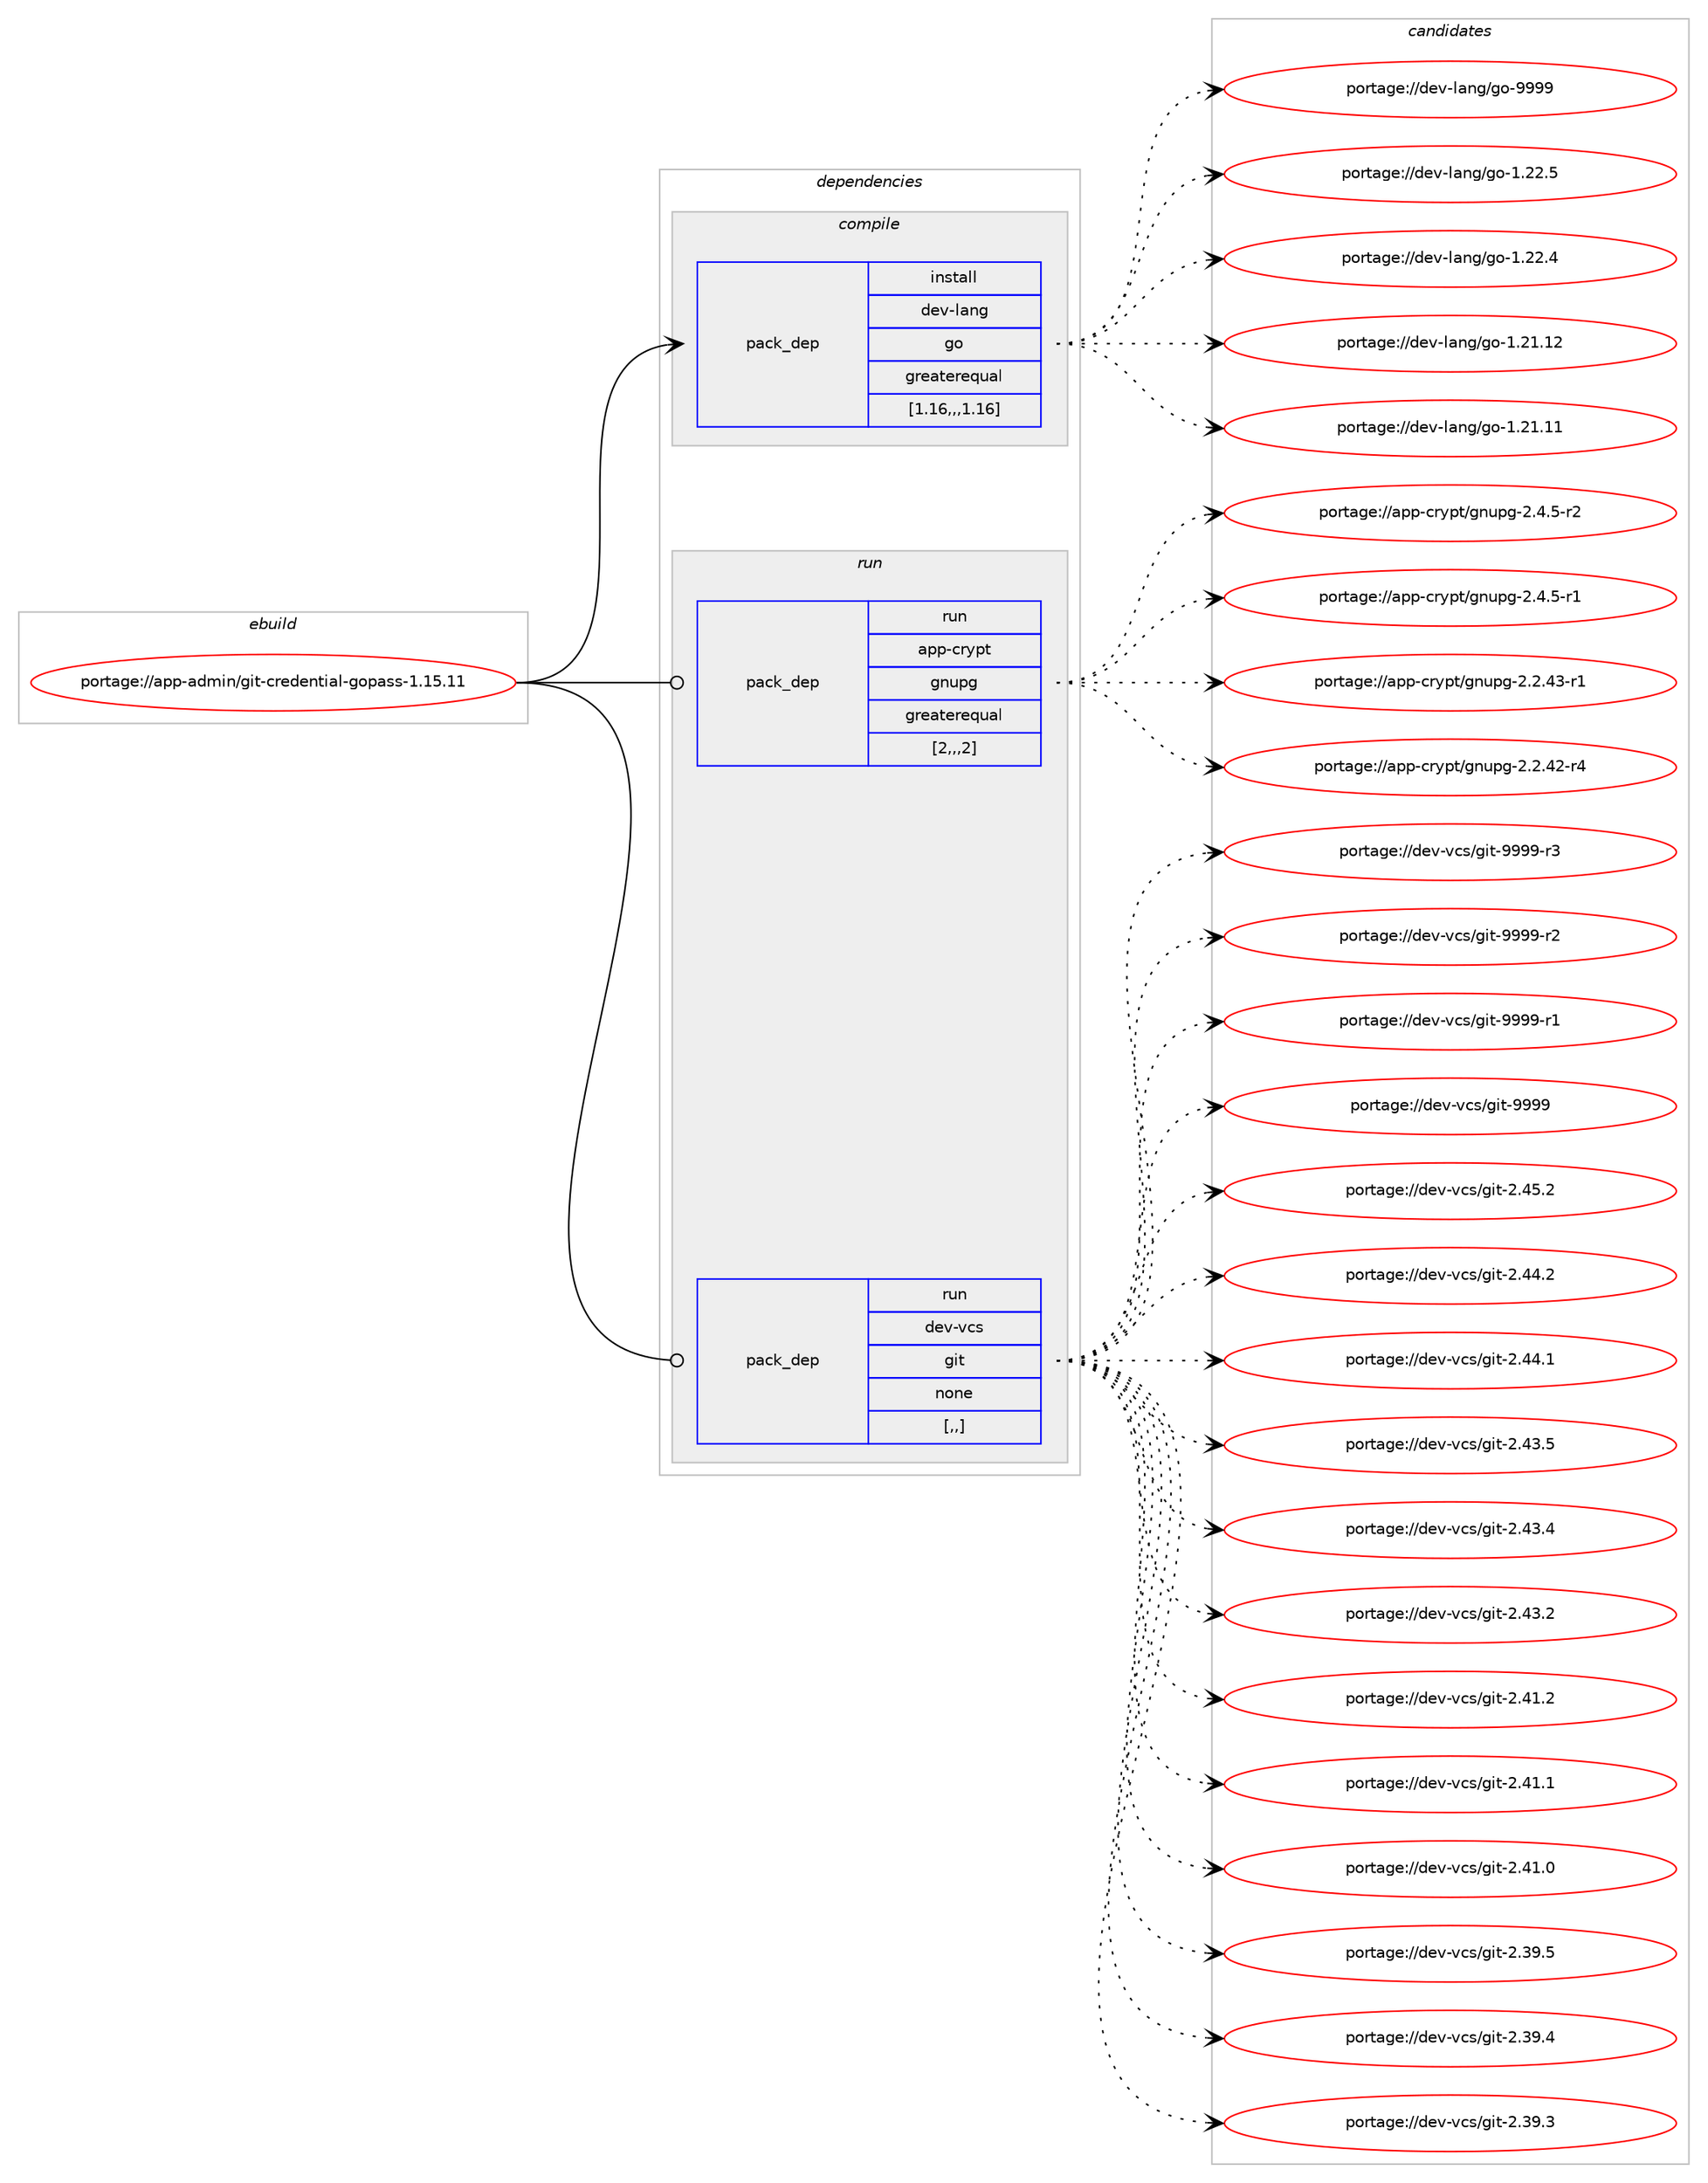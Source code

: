 digraph prolog {

# *************
# Graph options
# *************

newrank=true;
concentrate=true;
compound=true;
graph [rankdir=LR,fontname=Helvetica,fontsize=10,ranksep=1.5];#, ranksep=2.5, nodesep=0.2];
edge  [arrowhead=vee];
node  [fontname=Helvetica,fontsize=10];

# **********
# The ebuild
# **********

subgraph cluster_leftcol {
color=gray;
label=<<i>ebuild</i>>;
id [label="portage://app-admin/git-credential-gopass-1.15.11", color=red, width=4, href="../app-admin/git-credential-gopass-1.15.11.svg"];
}

# ****************
# The dependencies
# ****************

subgraph cluster_midcol {
color=gray;
label=<<i>dependencies</i>>;
subgraph cluster_compile {
fillcolor="#eeeeee";
style=filled;
label=<<i>compile</i>>;
subgraph pack2036 {
dependency2606 [label=<<TABLE BORDER="0" CELLBORDER="1" CELLSPACING="0" CELLPADDING="4" WIDTH="220"><TR><TD ROWSPAN="6" CELLPADDING="30">pack_dep</TD></TR><TR><TD WIDTH="110">install</TD></TR><TR><TD>dev-lang</TD></TR><TR><TD>go</TD></TR><TR><TD>greaterequal</TD></TR><TR><TD>[1.16,,,1.16]</TD></TR></TABLE>>, shape=none, color=blue];
}
id:e -> dependency2606:w [weight=20,style="solid",arrowhead="vee"];
}
subgraph cluster_compileandrun {
fillcolor="#eeeeee";
style=filled;
label=<<i>compile and run</i>>;
}
subgraph cluster_run {
fillcolor="#eeeeee";
style=filled;
label=<<i>run</i>>;
subgraph pack2037 {
dependency2607 [label=<<TABLE BORDER="0" CELLBORDER="1" CELLSPACING="0" CELLPADDING="4" WIDTH="220"><TR><TD ROWSPAN="6" CELLPADDING="30">pack_dep</TD></TR><TR><TD WIDTH="110">run</TD></TR><TR><TD>app-crypt</TD></TR><TR><TD>gnupg</TD></TR><TR><TD>greaterequal</TD></TR><TR><TD>[2,,,2]</TD></TR></TABLE>>, shape=none, color=blue];
}
id:e -> dependency2607:w [weight=20,style="solid",arrowhead="odot"];
subgraph pack2038 {
dependency2608 [label=<<TABLE BORDER="0" CELLBORDER="1" CELLSPACING="0" CELLPADDING="4" WIDTH="220"><TR><TD ROWSPAN="6" CELLPADDING="30">pack_dep</TD></TR><TR><TD WIDTH="110">run</TD></TR><TR><TD>dev-vcs</TD></TR><TR><TD>git</TD></TR><TR><TD>none</TD></TR><TR><TD>[,,]</TD></TR></TABLE>>, shape=none, color=blue];
}
id:e -> dependency2608:w [weight=20,style="solid",arrowhead="odot"];
}
}

# **************
# The candidates
# **************

subgraph cluster_choices {
rank=same;
color=gray;
label=<<i>candidates</i>>;

subgraph choice2036 {
color=black;
nodesep=1;
choice1001011184510897110103471031114557575757 [label="portage://dev-lang/go-9999", color=red, width=4,href="../dev-lang/go-9999.svg"];
choice10010111845108971101034710311145494650504653 [label="portage://dev-lang/go-1.22.5", color=red, width=4,href="../dev-lang/go-1.22.5.svg"];
choice10010111845108971101034710311145494650504652 [label="portage://dev-lang/go-1.22.4", color=red, width=4,href="../dev-lang/go-1.22.4.svg"];
choice1001011184510897110103471031114549465049464950 [label="portage://dev-lang/go-1.21.12", color=red, width=4,href="../dev-lang/go-1.21.12.svg"];
choice1001011184510897110103471031114549465049464949 [label="portage://dev-lang/go-1.21.11", color=red, width=4,href="../dev-lang/go-1.21.11.svg"];
dependency2606:e -> choice1001011184510897110103471031114557575757:w [style=dotted,weight="100"];
dependency2606:e -> choice10010111845108971101034710311145494650504653:w [style=dotted,weight="100"];
dependency2606:e -> choice10010111845108971101034710311145494650504652:w [style=dotted,weight="100"];
dependency2606:e -> choice1001011184510897110103471031114549465049464950:w [style=dotted,weight="100"];
dependency2606:e -> choice1001011184510897110103471031114549465049464949:w [style=dotted,weight="100"];
}
subgraph choice2037 {
color=black;
nodesep=1;
choice971121124599114121112116471031101171121034550465246534511450 [label="portage://app-crypt/gnupg-2.4.5-r2", color=red, width=4,href="../app-crypt/gnupg-2.4.5-r2.svg"];
choice971121124599114121112116471031101171121034550465246534511449 [label="portage://app-crypt/gnupg-2.4.5-r1", color=red, width=4,href="../app-crypt/gnupg-2.4.5-r1.svg"];
choice97112112459911412111211647103110117112103455046504652514511449 [label="portage://app-crypt/gnupg-2.2.43-r1", color=red, width=4,href="../app-crypt/gnupg-2.2.43-r1.svg"];
choice97112112459911412111211647103110117112103455046504652504511452 [label="portage://app-crypt/gnupg-2.2.42-r4", color=red, width=4,href="../app-crypt/gnupg-2.2.42-r4.svg"];
dependency2607:e -> choice971121124599114121112116471031101171121034550465246534511450:w [style=dotted,weight="100"];
dependency2607:e -> choice971121124599114121112116471031101171121034550465246534511449:w [style=dotted,weight="100"];
dependency2607:e -> choice97112112459911412111211647103110117112103455046504652514511449:w [style=dotted,weight="100"];
dependency2607:e -> choice97112112459911412111211647103110117112103455046504652504511452:w [style=dotted,weight="100"];
}
subgraph choice2038 {
color=black;
nodesep=1;
choice10010111845118991154710310511645575757574511451 [label="portage://dev-vcs/git-9999-r3", color=red, width=4,href="../dev-vcs/git-9999-r3.svg"];
choice10010111845118991154710310511645575757574511450 [label="portage://dev-vcs/git-9999-r2", color=red, width=4,href="../dev-vcs/git-9999-r2.svg"];
choice10010111845118991154710310511645575757574511449 [label="portage://dev-vcs/git-9999-r1", color=red, width=4,href="../dev-vcs/git-9999-r1.svg"];
choice1001011184511899115471031051164557575757 [label="portage://dev-vcs/git-9999", color=red, width=4,href="../dev-vcs/git-9999.svg"];
choice10010111845118991154710310511645504652534650 [label="portage://dev-vcs/git-2.45.2", color=red, width=4,href="../dev-vcs/git-2.45.2.svg"];
choice10010111845118991154710310511645504652524650 [label="portage://dev-vcs/git-2.44.2", color=red, width=4,href="../dev-vcs/git-2.44.2.svg"];
choice10010111845118991154710310511645504652524649 [label="portage://dev-vcs/git-2.44.1", color=red, width=4,href="../dev-vcs/git-2.44.1.svg"];
choice10010111845118991154710310511645504652514653 [label="portage://dev-vcs/git-2.43.5", color=red, width=4,href="../dev-vcs/git-2.43.5.svg"];
choice10010111845118991154710310511645504652514652 [label="portage://dev-vcs/git-2.43.4", color=red, width=4,href="../dev-vcs/git-2.43.4.svg"];
choice10010111845118991154710310511645504652514650 [label="portage://dev-vcs/git-2.43.2", color=red, width=4,href="../dev-vcs/git-2.43.2.svg"];
choice10010111845118991154710310511645504652494650 [label="portage://dev-vcs/git-2.41.2", color=red, width=4,href="../dev-vcs/git-2.41.2.svg"];
choice10010111845118991154710310511645504652494649 [label="portage://dev-vcs/git-2.41.1", color=red, width=4,href="../dev-vcs/git-2.41.1.svg"];
choice10010111845118991154710310511645504652494648 [label="portage://dev-vcs/git-2.41.0", color=red, width=4,href="../dev-vcs/git-2.41.0.svg"];
choice10010111845118991154710310511645504651574653 [label="portage://dev-vcs/git-2.39.5", color=red, width=4,href="../dev-vcs/git-2.39.5.svg"];
choice10010111845118991154710310511645504651574652 [label="portage://dev-vcs/git-2.39.4", color=red, width=4,href="../dev-vcs/git-2.39.4.svg"];
choice10010111845118991154710310511645504651574651 [label="portage://dev-vcs/git-2.39.3", color=red, width=4,href="../dev-vcs/git-2.39.3.svg"];
dependency2608:e -> choice10010111845118991154710310511645575757574511451:w [style=dotted,weight="100"];
dependency2608:e -> choice10010111845118991154710310511645575757574511450:w [style=dotted,weight="100"];
dependency2608:e -> choice10010111845118991154710310511645575757574511449:w [style=dotted,weight="100"];
dependency2608:e -> choice1001011184511899115471031051164557575757:w [style=dotted,weight="100"];
dependency2608:e -> choice10010111845118991154710310511645504652534650:w [style=dotted,weight="100"];
dependency2608:e -> choice10010111845118991154710310511645504652524650:w [style=dotted,weight="100"];
dependency2608:e -> choice10010111845118991154710310511645504652524649:w [style=dotted,weight="100"];
dependency2608:e -> choice10010111845118991154710310511645504652514653:w [style=dotted,weight="100"];
dependency2608:e -> choice10010111845118991154710310511645504652514652:w [style=dotted,weight="100"];
dependency2608:e -> choice10010111845118991154710310511645504652514650:w [style=dotted,weight="100"];
dependency2608:e -> choice10010111845118991154710310511645504652494650:w [style=dotted,weight="100"];
dependency2608:e -> choice10010111845118991154710310511645504652494649:w [style=dotted,weight="100"];
dependency2608:e -> choice10010111845118991154710310511645504652494648:w [style=dotted,weight="100"];
dependency2608:e -> choice10010111845118991154710310511645504651574653:w [style=dotted,weight="100"];
dependency2608:e -> choice10010111845118991154710310511645504651574652:w [style=dotted,weight="100"];
dependency2608:e -> choice10010111845118991154710310511645504651574651:w [style=dotted,weight="100"];
}
}

}
